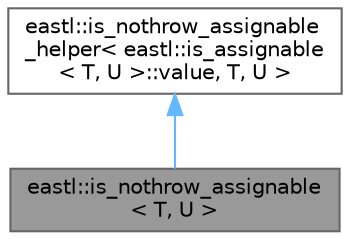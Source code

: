 digraph "eastl::is_nothrow_assignable&lt; T, U &gt;"
{
 // LATEX_PDF_SIZE
  bgcolor="transparent";
  edge [fontname=Helvetica,fontsize=10,labelfontname=Helvetica,labelfontsize=10];
  node [fontname=Helvetica,fontsize=10,shape=box,height=0.2,width=0.4];
  Node1 [id="Node000001",label="eastl::is_nothrow_assignable\l\< T, U \>",height=0.2,width=0.4,color="gray40", fillcolor="grey60", style="filled", fontcolor="black",tooltip=" "];
  Node2 -> Node1 [id="edge1_Node000001_Node000002",dir="back",color="steelblue1",style="solid",tooltip=" "];
  Node2 [id="Node000002",label="eastl::is_nothrow_assignable\l_helper\< eastl::is_assignable\l\< T, U \>::value, T, U \>",height=0.2,width=0.4,color="gray40", fillcolor="white", style="filled",URL="$structeastl_1_1is__nothrow__assignable__helper.html",tooltip=" "];
}
